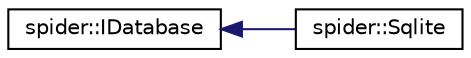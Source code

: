 digraph "Graphical Class Hierarchy"
{
  edge [fontname="Helvetica",fontsize="10",labelfontname="Helvetica",labelfontsize="10"];
  node [fontname="Helvetica",fontsize="10",shape=record];
  rankdir="LR";
  Node0 [label="spider::IDatabase",height=0.2,width=0.4,color="black", fillcolor="white", style="filled",URL="$classspider_1_1_i_database.html"];
  Node0 -> Node1 [dir="back",color="midnightblue",fontsize="10",style="solid",fontname="Helvetica"];
  Node1 [label="spider::Sqlite",height=0.2,width=0.4,color="black", fillcolor="white", style="filled",URL="$classspider_1_1_sqlite.html"];
}
